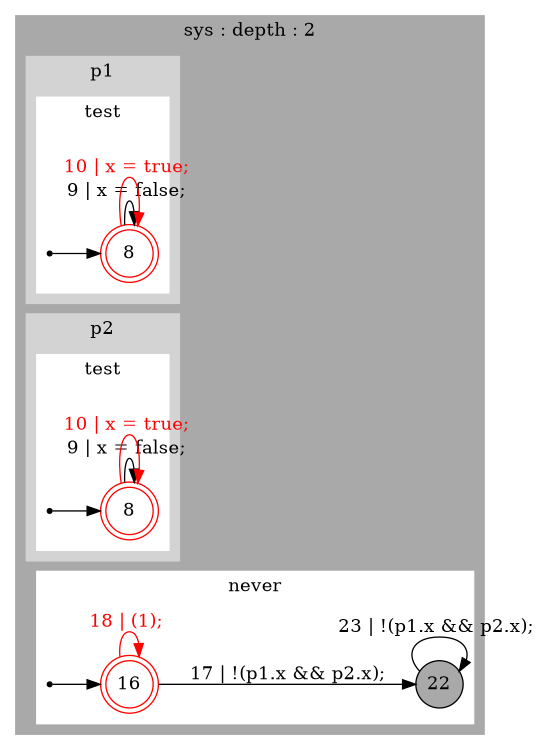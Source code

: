 digraph finite_state_machine {
	rankdir=LR
	size="8,5" 

	subgraph cluster_sys {
		style=filled;
		color=darkgrey;
		label = " sys : depth : 2 "; 
		subgraph cluster_p1 {
			style=filled;
			color=lightgrey;
			label = " p1 "; 
			subgraph cluster_test {
				style=filled;
				color=white;
				label = " test "; 
				93824994286521 [label = 8, shape = doublecircle, color = red, fixedsize = true]; 
				s93824994286521 [shape = point];
				s93824994286521 -> 93824994286521;
				93824994286521 -> 93824994286521 [ label = "9 | x = false; "];
				93824994286521 -> 93824994286521 [color = red, fontcolor = red, label = "10 | x = true; "];

			}
		}
		subgraph cluster_p2 {
			style=filled;
			color=lightgrey;
			label = " p2 "; 
			subgraph cluster_test {
				style=filled;
				color=white;
				label = " test "; 
				93824994286530 [label = 8, shape = doublecircle, color = red, fixedsize = true]; 
				s93824994286530 [shape = point];
				s93824994286530 -> 93824994286530;
				93824994286530 -> 93824994286530 [ label = "9 | x = false; "];
				93824994286530 -> 93824994286530 [color = red, fontcolor = red, label = "10 | x = true; "];

			}
		}
		subgraph cluster_never {
			style=filled;
			color=white;
			label = " never "; 
			93824994286880 [label = 16, shape = doublecircle, color = red, fixedsize = true]; 
			s93824994286880 [shape = point];
			93824994287392 [label = 22, shape = circle, fixedsize = true , style = filled, fillcolor = darkgrey];
			s93824994286880 -> 93824994286880;
			93824994286880 -> 93824994287392 [ label = "17 | !(p1.x && p2.x); "];
			93824994286880 -> 93824994286880 [color = red, fontcolor = red, label = "18 | (1); "];
			93824994287392 -> 93824994287392 [ label = "23 | !(p1.x && p2.x); "];

		}

	}

}